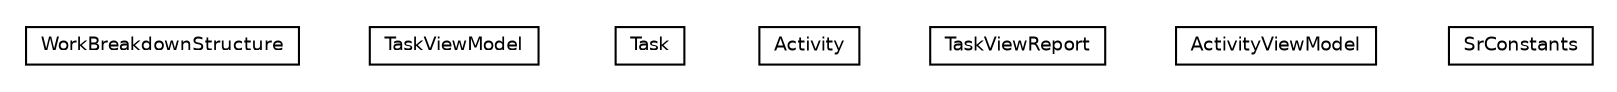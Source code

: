 #!/usr/local/bin/dot
#
# Class diagram 
# Generated by UMLGraph version R5_6 (http://www.umlgraph.org/)
#

digraph G {
	edge [fontname="Helvetica",fontsize=10,labelfontname="Helvetica",labelfontsize=10];
	node [fontname="Helvetica",fontsize=10,shape=plaintext];
	nodesep=0.25;
	ranksep=0.5;
	// net.ljcomputing.sr.model.WorkBreakdownStructure
	c0 [label=<<table title="net.ljcomputing.sr.model.WorkBreakdownStructure" border="0" cellborder="1" cellspacing="0" cellpadding="2" port="p" href="./WorkBreakdownStructure.html">
		<tr><td><table border="0" cellspacing="0" cellpadding="1">
<tr><td align="center" balign="center"> WorkBreakdownStructure </td></tr>
		</table></td></tr>
		</table>>, URL="./WorkBreakdownStructure.html", fontname="Helvetica", fontcolor="black", fontsize=9.0];
	// net.ljcomputing.sr.model.TaskViewModel
	c1 [label=<<table title="net.ljcomputing.sr.model.TaskViewModel" border="0" cellborder="1" cellspacing="0" cellpadding="2" port="p" href="./TaskViewModel.html">
		<tr><td><table border="0" cellspacing="0" cellpadding="1">
<tr><td align="center" balign="center"> TaskViewModel </td></tr>
		</table></td></tr>
		</table>>, URL="./TaskViewModel.html", fontname="Helvetica", fontcolor="black", fontsize=9.0];
	// net.ljcomputing.sr.model.Task
	c2 [label=<<table title="net.ljcomputing.sr.model.Task" border="0" cellborder="1" cellspacing="0" cellpadding="2" port="p" href="./Task.html">
		<tr><td><table border="0" cellspacing="0" cellpadding="1">
<tr><td align="center" balign="center"> Task </td></tr>
		</table></td></tr>
		</table>>, URL="./Task.html", fontname="Helvetica", fontcolor="black", fontsize=9.0];
	// net.ljcomputing.sr.model.Activity
	c3 [label=<<table title="net.ljcomputing.sr.model.Activity" border="0" cellborder="1" cellspacing="0" cellpadding="2" port="p" href="./Activity.html">
		<tr><td><table border="0" cellspacing="0" cellpadding="1">
<tr><td align="center" balign="center"> Activity </td></tr>
		</table></td></tr>
		</table>>, URL="./Activity.html", fontname="Helvetica", fontcolor="black", fontsize=9.0];
	// net.ljcomputing.sr.model.TaskViewReport
	c4 [label=<<table title="net.ljcomputing.sr.model.TaskViewReport" border="0" cellborder="1" cellspacing="0" cellpadding="2" port="p" href="./TaskViewReport.html">
		<tr><td><table border="0" cellspacing="0" cellpadding="1">
<tr><td align="center" balign="center"> TaskViewReport </td></tr>
		</table></td></tr>
		</table>>, URL="./TaskViewReport.html", fontname="Helvetica", fontcolor="black", fontsize=9.0];
	// net.ljcomputing.sr.model.ActivityViewModel
	c5 [label=<<table title="net.ljcomputing.sr.model.ActivityViewModel" border="0" cellborder="1" cellspacing="0" cellpadding="2" port="p" href="./ActivityViewModel.html">
		<tr><td><table border="0" cellspacing="0" cellpadding="1">
<tr><td align="center" balign="center"> ActivityViewModel </td></tr>
		</table></td></tr>
		</table>>, URL="./ActivityViewModel.html", fontname="Helvetica", fontcolor="black", fontsize=9.0];
	// net.ljcomputing.sr.model.SrConstants
	c6 [label=<<table title="net.ljcomputing.sr.model.SrConstants" border="0" cellborder="1" cellspacing="0" cellpadding="2" port="p" href="./SrConstants.html">
		<tr><td><table border="0" cellspacing="0" cellpadding="1">
<tr><td align="center" balign="center"> SrConstants </td></tr>
		</table></td></tr>
		</table>>, URL="./SrConstants.html", fontname="Helvetica", fontcolor="black", fontsize=9.0];
}

